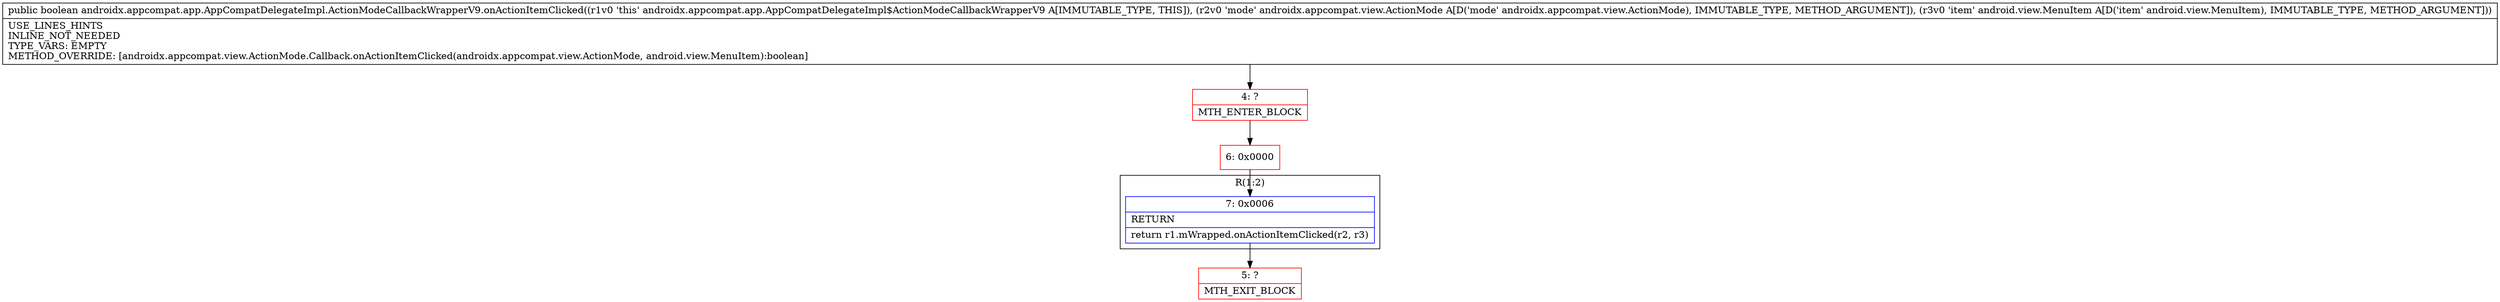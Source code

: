digraph "CFG forandroidx.appcompat.app.AppCompatDelegateImpl.ActionModeCallbackWrapperV9.onActionItemClicked(Landroidx\/appcompat\/view\/ActionMode;Landroid\/view\/MenuItem;)Z" {
subgraph cluster_Region_1667281445 {
label = "R(1:2)";
node [shape=record,color=blue];
Node_7 [shape=record,label="{7\:\ 0x0006|RETURN\l|return r1.mWrapped.onActionItemClicked(r2, r3)\l}"];
}
Node_4 [shape=record,color=red,label="{4\:\ ?|MTH_ENTER_BLOCK\l}"];
Node_6 [shape=record,color=red,label="{6\:\ 0x0000}"];
Node_5 [shape=record,color=red,label="{5\:\ ?|MTH_EXIT_BLOCK\l}"];
MethodNode[shape=record,label="{public boolean androidx.appcompat.app.AppCompatDelegateImpl.ActionModeCallbackWrapperV9.onActionItemClicked((r1v0 'this' androidx.appcompat.app.AppCompatDelegateImpl$ActionModeCallbackWrapperV9 A[IMMUTABLE_TYPE, THIS]), (r2v0 'mode' androidx.appcompat.view.ActionMode A[D('mode' androidx.appcompat.view.ActionMode), IMMUTABLE_TYPE, METHOD_ARGUMENT]), (r3v0 'item' android.view.MenuItem A[D('item' android.view.MenuItem), IMMUTABLE_TYPE, METHOD_ARGUMENT]))  | USE_LINES_HINTS\lINLINE_NOT_NEEDED\lTYPE_VARS: EMPTY\lMETHOD_OVERRIDE: [androidx.appcompat.view.ActionMode.Callback.onActionItemClicked(androidx.appcompat.view.ActionMode, android.view.MenuItem):boolean]\l}"];
MethodNode -> Node_4;Node_7 -> Node_5;
Node_4 -> Node_6;
Node_6 -> Node_7;
}

